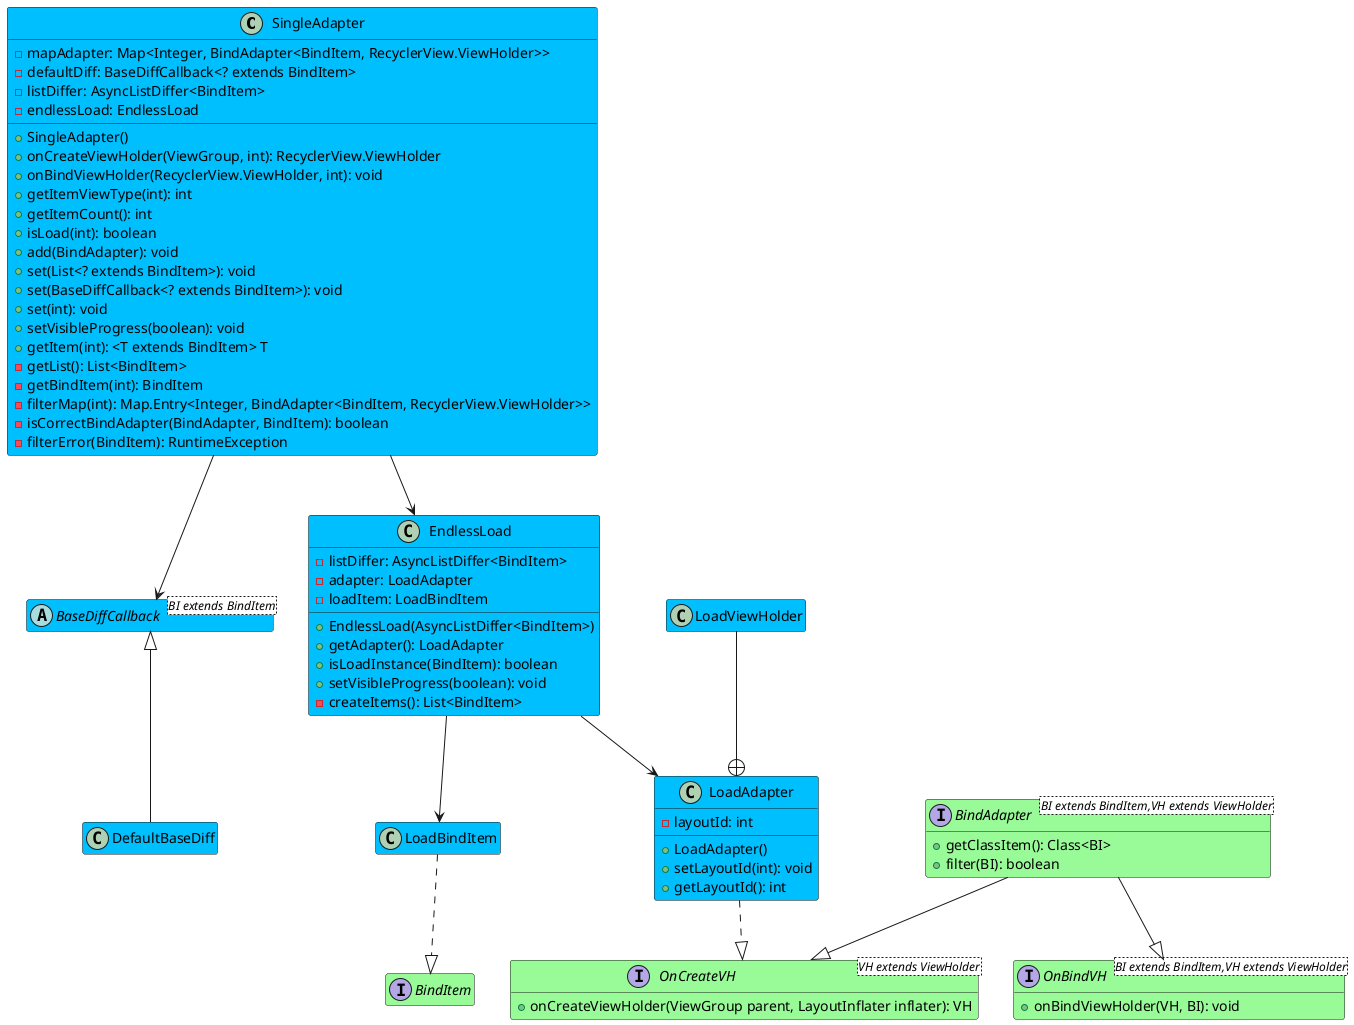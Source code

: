 @startuml
'https://plantuml.com/class-diagram

/'Specification of classes and interfaces'/
class SingleAdapter{
    - mapAdapter: Map<Integer, BindAdapter<BindItem, RecyclerView.ViewHolder>>
    - defaultDiff: BaseDiffCallback<? extends BindItem>
    - listDiffer: AsyncListDiffer<BindItem>
    - endlessLoad: EndlessLoad

    + SingleAdapter()
    + onCreateViewHolder(ViewGroup, int): RecyclerView.ViewHolder
    + onBindViewHolder(RecyclerView.ViewHolder, int): void
    + getItemViewType(int): int
    + getItemCount(): int
    + isLoad(int): boolean
    + add(BindAdapter): void
    + set(List<? extends BindItem>): void
    + set(BaseDiffCallback<? extends BindItem>): void
    + set(int): void
    + setVisibleProgress(boolean): void
    + getItem(int): <T extends BindItem> T
    - getList(): List<BindItem>
    - getBindItem(int): BindItem
    - filterMap(int): Map.Entry<Integer, BindAdapter<BindItem, RecyclerView.ViewHolder>>
    - isCorrectBindAdapter(BindAdapter, BindItem): boolean
    - filterError(BindItem): RuntimeException
}
class EndlessLoad{
    - listDiffer: AsyncListDiffer<BindItem>
    - adapter: LoadAdapter
    - loadItem: LoadBindItem

    + EndlessLoad(AsyncListDiffer<BindItem>)
    + getAdapter(): LoadAdapter
    + isLoadInstance(BindItem): boolean
    + setVisibleProgress(boolean): void
    - createItems(): List<BindItem>
}
class LoadAdapter{
    - layoutId: int

    + LoadAdapter()
    + setLayoutId(int): void
    + getLayoutId(): int
}
class LoadBindItem
abstract class BaseDiffCallback<BI extends BindItem>
class DefaultBaseDiff
interface BindItem
interface OnCreateVH<VH extends ViewHolder>{
    + onCreateViewHolder(ViewGroup parent, LayoutInflater inflater): VH
}
interface OnBindVH<BI extends BindItem,VH extends ViewHolder>{
    + onBindViewHolder(VH, BI): void
}
interface BindAdapter<BI extends BindItem,VH extends ViewHolder>{
    + getClassItem(): Class<BI>
    + filter(BI): boolean
}
class LoadViewHolder

/'Relations'/
SingleAdapter --> BaseDiffCallback
SingleAdapter --> EndlessLoad
BindAdapter --|> OnCreateVH
BindAdapter --|> OnBindVH
BaseDiffCallback <|-- DefaultBaseDiff
EndlessLoad --> LoadAdapter
EndlessLoad --> LoadBindItem
LoadAdapter ..|> OnCreateVH
LoadBindItem ..|> BindItem
LoadViewHolder --+ LoadAdapter

/'visual customization'/
hide LoadViewHolder members
hide LoadBindItem members
hide BaseDiffCallback members
hide DefaultBaseDiff members
hide BindItem members
hide OnCreateVH attributes
hide BindAdapter attributes
hide OnBindVH attributes
interface BindItem #paleGreen
interface OnCreateVH #paleGreen
interface OnBindVH #paleGreen
interface BindAdapter #paleGreen
class SingleAdapter #deepskyblue
abstract class BaseDiffCallback #deepskyblue
class EndlessLoad #deepskyblue
class DefaultBaseDiff #deepskyblue
class LoadBindItem #deepskyblue
class LoadViewHolder #deepskyblue
class LoadAdapter #deepskyblue

@enduml
